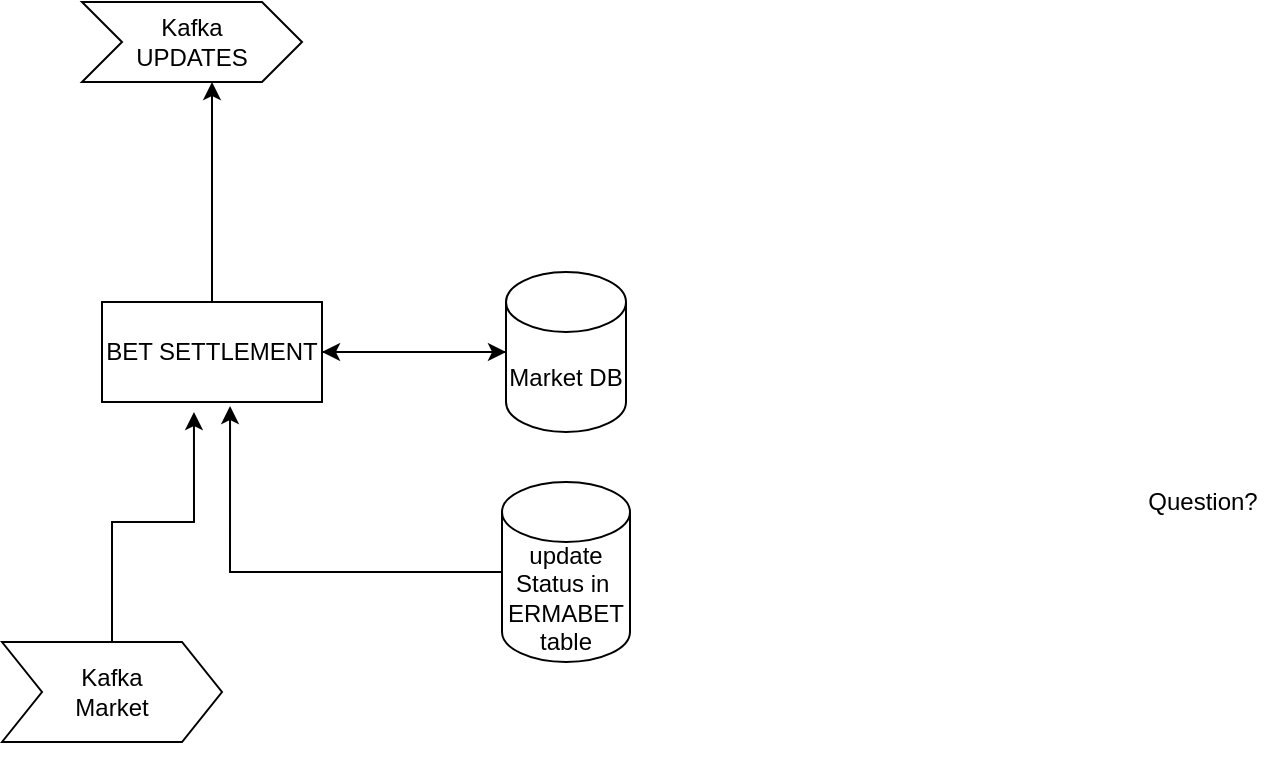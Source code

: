 <mxfile version="15.3.0" type="github">
  <diagram id="C5RBs43oDa-KdzZeNtuy" name="Page-1">
    <mxGraphModel dx="868" dy="450" grid="1" gridSize="10" guides="1" tooltips="1" connect="1" arrows="1" fold="1" page="1" pageScale="1" pageWidth="827" pageHeight="1169" math="0" shadow="0">
      <root>
        <mxCell id="WIyWlLk6GJQsqaUBKTNV-0" />
        <mxCell id="WIyWlLk6GJQsqaUBKTNV-1" parent="WIyWlLk6GJQsqaUBKTNV-0" />
        <mxCell id="3EXtwgkX76FHoA2zj7Xh-24" style="edgeStyle=orthogonalEdgeStyle;rounded=0;orthogonalLoop=1;jettySize=auto;html=1;entryX=0;entryY=0.5;entryDx=0;entryDy=0;entryPerimeter=0;" edge="1" parent="WIyWlLk6GJQsqaUBKTNV-1" source="3EXtwgkX76FHoA2zj7Xh-2" target="3EXtwgkX76FHoA2zj7Xh-11">
          <mxGeometry relative="1" as="geometry">
            <mxPoint x="230" y="215" as="targetPoint" />
          </mxGeometry>
        </mxCell>
        <mxCell id="3EXtwgkX76FHoA2zj7Xh-38" style="edgeStyle=orthogonalEdgeStyle;rounded=0;orthogonalLoop=1;jettySize=auto;html=1;" edge="1" parent="WIyWlLk6GJQsqaUBKTNV-1" source="3EXtwgkX76FHoA2zj7Xh-2">
          <mxGeometry relative="1" as="geometry">
            <mxPoint x="135" y="80" as="targetPoint" />
          </mxGeometry>
        </mxCell>
        <mxCell id="3EXtwgkX76FHoA2zj7Xh-2" value="BET SETTLEMENT" style="rounded=0;whiteSpace=wrap;html=1;" vertex="1" parent="WIyWlLk6GJQsqaUBKTNV-1">
          <mxGeometry x="80" y="190" width="110" height="50" as="geometry" />
        </mxCell>
        <mxCell id="3EXtwgkX76FHoA2zj7Xh-23" style="edgeStyle=orthogonalEdgeStyle;rounded=0;orthogonalLoop=1;jettySize=auto;html=1;entryX=1;entryY=0.5;entryDx=0;entryDy=0;" edge="1" parent="WIyWlLk6GJQsqaUBKTNV-1" source="3EXtwgkX76FHoA2zj7Xh-11" target="3EXtwgkX76FHoA2zj7Xh-2">
          <mxGeometry relative="1" as="geometry" />
        </mxCell>
        <mxCell id="3EXtwgkX76FHoA2zj7Xh-11" value="Market DB" style="shape=cylinder3;whiteSpace=wrap;html=1;boundedLbl=1;backgroundOutline=1;size=15;" vertex="1" parent="WIyWlLk6GJQsqaUBKTNV-1">
          <mxGeometry x="282" y="175" width="60" height="80" as="geometry" />
        </mxCell>
        <mxCell id="3EXtwgkX76FHoA2zj7Xh-28" style="edgeStyle=orthogonalEdgeStyle;rounded=0;orthogonalLoop=1;jettySize=auto;html=1;entryX=0.582;entryY=1.04;entryDx=0;entryDy=0;entryPerimeter=0;" edge="1" parent="WIyWlLk6GJQsqaUBKTNV-1" source="3EXtwgkX76FHoA2zj7Xh-17" target="3EXtwgkX76FHoA2zj7Xh-2">
          <mxGeometry relative="1" as="geometry" />
        </mxCell>
        <mxCell id="3EXtwgkX76FHoA2zj7Xh-17" value="update Status in&amp;nbsp; ERMABET table" style="shape=cylinder3;whiteSpace=wrap;html=1;boundedLbl=1;backgroundOutline=1;size=15;" vertex="1" parent="WIyWlLk6GJQsqaUBKTNV-1">
          <mxGeometry x="280" y="280" width="64" height="90" as="geometry" />
        </mxCell>
        <mxCell id="3EXtwgkX76FHoA2zj7Xh-20" value="Question?" style="text;html=1;align=center;verticalAlign=middle;resizable=0;points=[];autosize=1;strokeColor=none;fillColor=none;" vertex="1" parent="WIyWlLk6GJQsqaUBKTNV-1">
          <mxGeometry x="595" y="280" width="70" height="20" as="geometry" />
        </mxCell>
        <mxCell id="3EXtwgkX76FHoA2zj7Xh-35" style="edgeStyle=orthogonalEdgeStyle;rounded=0;orthogonalLoop=1;jettySize=auto;html=1;entryX=0.418;entryY=1.1;entryDx=0;entryDy=0;entryPerimeter=0;" edge="1" parent="WIyWlLk6GJQsqaUBKTNV-1" source="3EXtwgkX76FHoA2zj7Xh-34" target="3EXtwgkX76FHoA2zj7Xh-2">
          <mxGeometry relative="1" as="geometry" />
        </mxCell>
        <mxCell id="3EXtwgkX76FHoA2zj7Xh-34" value="Kafka&lt;br&gt;Market" style="shape=step;perimeter=stepPerimeter;whiteSpace=wrap;html=1;fixedSize=1;" vertex="1" parent="WIyWlLk6GJQsqaUBKTNV-1">
          <mxGeometry x="30" y="360" width="110" height="50" as="geometry" />
        </mxCell>
        <mxCell id="3EXtwgkX76FHoA2zj7Xh-36" value="Kafka&lt;br&gt;UPDATES" style="shape=step;perimeter=stepPerimeter;whiteSpace=wrap;html=1;fixedSize=1;" vertex="1" parent="WIyWlLk6GJQsqaUBKTNV-1">
          <mxGeometry x="70" y="40" width="110" height="40" as="geometry" />
        </mxCell>
        <mxCell id="3EXtwgkX76FHoA2zj7Xh-39" style="edgeStyle=orthogonalEdgeStyle;rounded=0;orthogonalLoop=1;jettySize=auto;html=1;exitX=0.5;exitY=1;exitDx=0;exitDy=0;" edge="1" parent="WIyWlLk6GJQsqaUBKTNV-1" source="3EXtwgkX76FHoA2zj7Xh-34" target="3EXtwgkX76FHoA2zj7Xh-34">
          <mxGeometry relative="1" as="geometry" />
        </mxCell>
        <mxCell id="3EXtwgkX76FHoA2zj7Xh-40" style="edgeStyle=orthogonalEdgeStyle;rounded=0;orthogonalLoop=1;jettySize=auto;html=1;exitX=0.5;exitY=1;exitDx=0;exitDy=0;exitPerimeter=0;" edge="1" parent="WIyWlLk6GJQsqaUBKTNV-1" source="3EXtwgkX76FHoA2zj7Xh-17" target="3EXtwgkX76FHoA2zj7Xh-17">
          <mxGeometry relative="1" as="geometry" />
        </mxCell>
      </root>
    </mxGraphModel>
  </diagram>
</mxfile>
